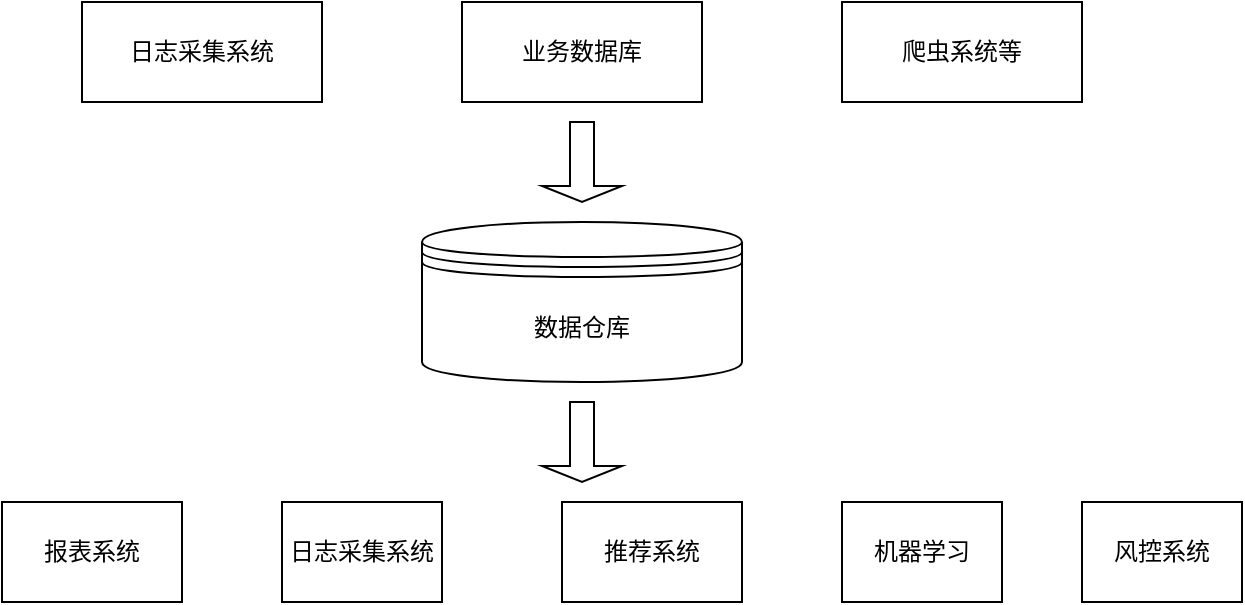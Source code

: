 <mxfile version="13.10.1" type="github">
  <diagram id="32ODKYsxVAq7-O7Kh0md" name="Page-1">
    <mxGraphModel dx="868" dy="482" grid="1" gridSize="10" guides="1" tooltips="1" connect="1" arrows="1" fold="1" page="1" pageScale="1" pageWidth="827" pageHeight="1169" math="0" shadow="0">
      <root>
        <mxCell id="0" />
        <mxCell id="1" parent="0" />
        <mxCell id="Ad3V_ESg-aLAWAzY61vZ-1" value="日志采集系统" style="rounded=0;whiteSpace=wrap;html=1;" vertex="1" parent="1">
          <mxGeometry x="120" y="110" width="120" height="50" as="geometry" />
        </mxCell>
        <mxCell id="Ad3V_ESg-aLAWAzY61vZ-2" value="业务数据库" style="rounded=0;whiteSpace=wrap;html=1;" vertex="1" parent="1">
          <mxGeometry x="310" y="110" width="120" height="50" as="geometry" />
        </mxCell>
        <mxCell id="Ad3V_ESg-aLAWAzY61vZ-3" value="爬虫系统等" style="rounded=0;whiteSpace=wrap;html=1;" vertex="1" parent="1">
          <mxGeometry x="500" y="110" width="120" height="50" as="geometry" />
        </mxCell>
        <mxCell id="Ad3V_ESg-aLAWAzY61vZ-4" value="数据仓库" style="shape=datastore;whiteSpace=wrap;html=1;" vertex="1" parent="1">
          <mxGeometry x="290" y="220" width="160" height="80" as="geometry" />
        </mxCell>
        <mxCell id="Ad3V_ESg-aLAWAzY61vZ-6" value="" style="shape=singleArrow;direction=south;whiteSpace=wrap;html=1;" vertex="1" parent="1">
          <mxGeometry x="350" y="170" width="40" height="40" as="geometry" />
        </mxCell>
        <mxCell id="Ad3V_ESg-aLAWAzY61vZ-7" value="" style="shape=singleArrow;direction=south;whiteSpace=wrap;html=1;" vertex="1" parent="1">
          <mxGeometry x="350" y="310" width="40" height="40" as="geometry" />
        </mxCell>
        <mxCell id="Ad3V_ESg-aLAWAzY61vZ-8" value="报表系统&lt;span style=&quot;color: rgba(0 , 0 , 0 , 0) ; font-family: monospace ; font-size: 0px&quot;&gt;%3CmxGraphModel%3E%3Croot%3E%3CmxCell%20id%3D%220%22%2F%3E%3CmxCell%20id%3D%221%22%20parent%3D%220%22%2F%3E%3CmxCell%20id%3D%222%22%20value%3D%22%E6%97%A5%E5%BF%97%E9%87%87%E9%9B%86%E7%B3%BB%E7%BB%9F%22%20style%3D%22rounded%3D0%3BwhiteSpace%3Dwrap%3Bhtml%3D1%3B%22%20vertex%3D%221%22%20parent%3D%221%22%3E%3CmxGeometry%20x%3D%22120%22%20y%3D%22110%22%20width%3D%22120%22%20height%3D%2250%22%20as%3D%22geometry%22%2F%3E%3C%2FmxCell%3E%3C%2Froot%3E%3C%2FmxGraphModel%3E&lt;/span&gt;" style="rounded=0;whiteSpace=wrap;html=1;" vertex="1" parent="1">
          <mxGeometry x="80" y="360" width="90" height="50" as="geometry" />
        </mxCell>
        <mxCell id="Ad3V_ESg-aLAWAzY61vZ-9" value="日志采集系统" style="rounded=0;whiteSpace=wrap;html=1;" vertex="1" parent="1">
          <mxGeometry x="220" y="360" width="80" height="50" as="geometry" />
        </mxCell>
        <mxCell id="Ad3V_ESg-aLAWAzY61vZ-10" value="推荐系统" style="rounded=0;whiteSpace=wrap;html=1;" vertex="1" parent="1">
          <mxGeometry x="360" y="360" width="90" height="50" as="geometry" />
        </mxCell>
        <mxCell id="Ad3V_ESg-aLAWAzY61vZ-11" value="机器学习" style="rounded=0;whiteSpace=wrap;html=1;" vertex="1" parent="1">
          <mxGeometry x="500" y="360" width="80" height="50" as="geometry" />
        </mxCell>
        <mxCell id="Ad3V_ESg-aLAWAzY61vZ-12" value="风控系统" style="rounded=0;whiteSpace=wrap;html=1;" vertex="1" parent="1">
          <mxGeometry x="620" y="360" width="80" height="50" as="geometry" />
        </mxCell>
      </root>
    </mxGraphModel>
  </diagram>
</mxfile>
